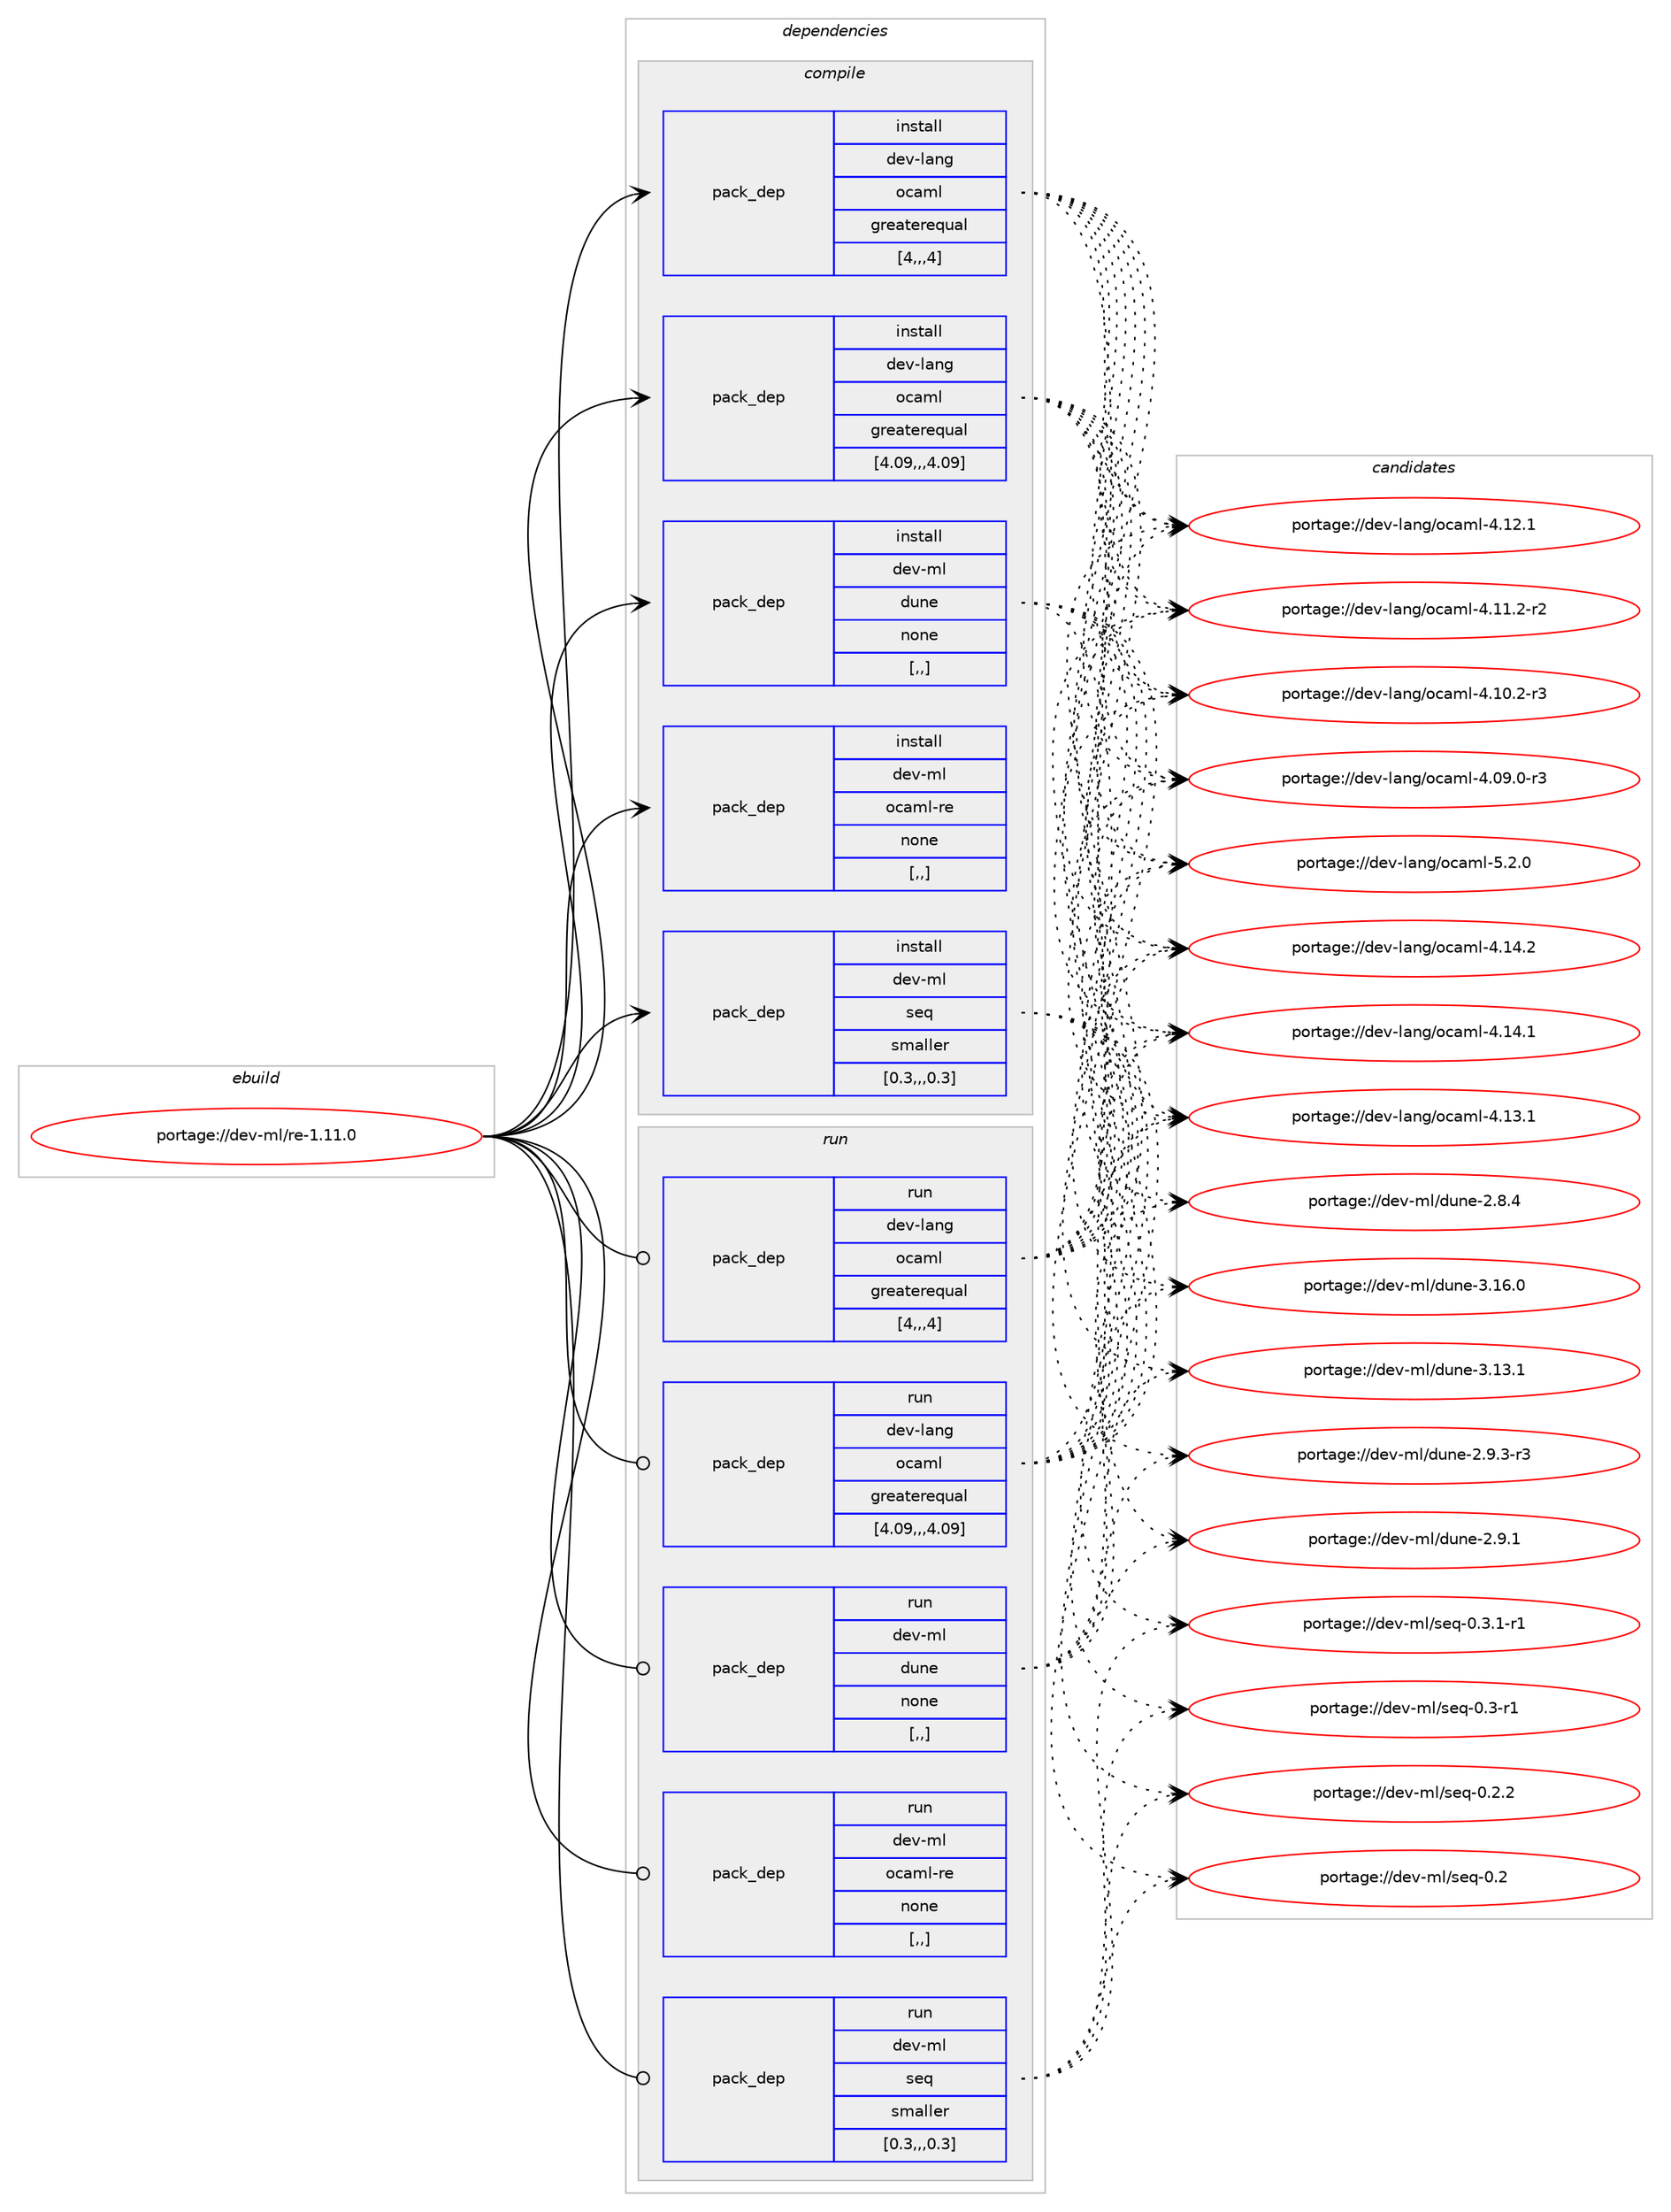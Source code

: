 digraph prolog {

# *************
# Graph options
# *************

newrank=true;
concentrate=true;
compound=true;
graph [rankdir=LR,fontname=Helvetica,fontsize=10,ranksep=1.5];#, ranksep=2.5, nodesep=0.2];
edge  [arrowhead=vee];
node  [fontname=Helvetica,fontsize=10];

# **********
# The ebuild
# **********

subgraph cluster_leftcol {
color=gray;
label=<<i>ebuild</i>>;
id [label="portage://dev-ml/re-1.11.0", color=red, width=4, href="../dev-ml/re-1.11.0.svg"];
}

# ****************
# The dependencies
# ****************

subgraph cluster_midcol {
color=gray;
label=<<i>dependencies</i>>;
subgraph cluster_compile {
fillcolor="#eeeeee";
style=filled;
label=<<i>compile</i>>;
subgraph pack454057 {
dependency618839 [label=<<TABLE BORDER="0" CELLBORDER="1" CELLSPACING="0" CELLPADDING="4" WIDTH="220"><TR><TD ROWSPAN="6" CELLPADDING="30">pack_dep</TD></TR><TR><TD WIDTH="110">install</TD></TR><TR><TD>dev-lang</TD></TR><TR><TD>ocaml</TD></TR><TR><TD>greaterequal</TD></TR><TR><TD>[4,,,4]</TD></TR></TABLE>>, shape=none, color=blue];
}
id:e -> dependency618839:w [weight=20,style="solid",arrowhead="vee"];
subgraph pack454058 {
dependency618840 [label=<<TABLE BORDER="0" CELLBORDER="1" CELLSPACING="0" CELLPADDING="4" WIDTH="220"><TR><TD ROWSPAN="6" CELLPADDING="30">pack_dep</TD></TR><TR><TD WIDTH="110">install</TD></TR><TR><TD>dev-lang</TD></TR><TR><TD>ocaml</TD></TR><TR><TD>greaterequal</TD></TR><TR><TD>[4.09,,,4.09]</TD></TR></TABLE>>, shape=none, color=blue];
}
id:e -> dependency618840:w [weight=20,style="solid",arrowhead="vee"];
subgraph pack454059 {
dependency618841 [label=<<TABLE BORDER="0" CELLBORDER="1" CELLSPACING="0" CELLPADDING="4" WIDTH="220"><TR><TD ROWSPAN="6" CELLPADDING="30">pack_dep</TD></TR><TR><TD WIDTH="110">install</TD></TR><TR><TD>dev-ml</TD></TR><TR><TD>dune</TD></TR><TR><TD>none</TD></TR><TR><TD>[,,]</TD></TR></TABLE>>, shape=none, color=blue];
}
id:e -> dependency618841:w [weight=20,style="solid",arrowhead="vee"];
subgraph pack454060 {
dependency618842 [label=<<TABLE BORDER="0" CELLBORDER="1" CELLSPACING="0" CELLPADDING="4" WIDTH="220"><TR><TD ROWSPAN="6" CELLPADDING="30">pack_dep</TD></TR><TR><TD WIDTH="110">install</TD></TR><TR><TD>dev-ml</TD></TR><TR><TD>ocaml-re</TD></TR><TR><TD>none</TD></TR><TR><TD>[,,]</TD></TR></TABLE>>, shape=none, color=blue];
}
id:e -> dependency618842:w [weight=20,style="solid",arrowhead="vee"];
subgraph pack454061 {
dependency618843 [label=<<TABLE BORDER="0" CELLBORDER="1" CELLSPACING="0" CELLPADDING="4" WIDTH="220"><TR><TD ROWSPAN="6" CELLPADDING="30">pack_dep</TD></TR><TR><TD WIDTH="110">install</TD></TR><TR><TD>dev-ml</TD></TR><TR><TD>seq</TD></TR><TR><TD>smaller</TD></TR><TR><TD>[0.3,,,0.3]</TD></TR></TABLE>>, shape=none, color=blue];
}
id:e -> dependency618843:w [weight=20,style="solid",arrowhead="vee"];
}
subgraph cluster_compileandrun {
fillcolor="#eeeeee";
style=filled;
label=<<i>compile and run</i>>;
}
subgraph cluster_run {
fillcolor="#eeeeee";
style=filled;
label=<<i>run</i>>;
subgraph pack454062 {
dependency618844 [label=<<TABLE BORDER="0" CELLBORDER="1" CELLSPACING="0" CELLPADDING="4" WIDTH="220"><TR><TD ROWSPAN="6" CELLPADDING="30">pack_dep</TD></TR><TR><TD WIDTH="110">run</TD></TR><TR><TD>dev-lang</TD></TR><TR><TD>ocaml</TD></TR><TR><TD>greaterequal</TD></TR><TR><TD>[4,,,4]</TD></TR></TABLE>>, shape=none, color=blue];
}
id:e -> dependency618844:w [weight=20,style="solid",arrowhead="odot"];
subgraph pack454063 {
dependency618845 [label=<<TABLE BORDER="0" CELLBORDER="1" CELLSPACING="0" CELLPADDING="4" WIDTH="220"><TR><TD ROWSPAN="6" CELLPADDING="30">pack_dep</TD></TR><TR><TD WIDTH="110">run</TD></TR><TR><TD>dev-lang</TD></TR><TR><TD>ocaml</TD></TR><TR><TD>greaterequal</TD></TR><TR><TD>[4.09,,,4.09]</TD></TR></TABLE>>, shape=none, color=blue];
}
id:e -> dependency618845:w [weight=20,style="solid",arrowhead="odot"];
subgraph pack454064 {
dependency618846 [label=<<TABLE BORDER="0" CELLBORDER="1" CELLSPACING="0" CELLPADDING="4" WIDTH="220"><TR><TD ROWSPAN="6" CELLPADDING="30">pack_dep</TD></TR><TR><TD WIDTH="110">run</TD></TR><TR><TD>dev-ml</TD></TR><TR><TD>dune</TD></TR><TR><TD>none</TD></TR><TR><TD>[,,]</TD></TR></TABLE>>, shape=none, color=blue];
}
id:e -> dependency618846:w [weight=20,style="solid",arrowhead="odot"];
subgraph pack454065 {
dependency618847 [label=<<TABLE BORDER="0" CELLBORDER="1" CELLSPACING="0" CELLPADDING="4" WIDTH="220"><TR><TD ROWSPAN="6" CELLPADDING="30">pack_dep</TD></TR><TR><TD WIDTH="110">run</TD></TR><TR><TD>dev-ml</TD></TR><TR><TD>ocaml-re</TD></TR><TR><TD>none</TD></TR><TR><TD>[,,]</TD></TR></TABLE>>, shape=none, color=blue];
}
id:e -> dependency618847:w [weight=20,style="solid",arrowhead="odot"];
subgraph pack454066 {
dependency618848 [label=<<TABLE BORDER="0" CELLBORDER="1" CELLSPACING="0" CELLPADDING="4" WIDTH="220"><TR><TD ROWSPAN="6" CELLPADDING="30">pack_dep</TD></TR><TR><TD WIDTH="110">run</TD></TR><TR><TD>dev-ml</TD></TR><TR><TD>seq</TD></TR><TR><TD>smaller</TD></TR><TR><TD>[0.3,,,0.3]</TD></TR></TABLE>>, shape=none, color=blue];
}
id:e -> dependency618848:w [weight=20,style="solid",arrowhead="odot"];
}
}

# **************
# The candidates
# **************

subgraph cluster_choices {
rank=same;
color=gray;
label=<<i>candidates</i>>;

subgraph choice454057 {
color=black;
nodesep=1;
choice1001011184510897110103471119997109108455346504648 [label="portage://dev-lang/ocaml-5.2.0", color=red, width=4,href="../dev-lang/ocaml-5.2.0.svg"];
choice100101118451089711010347111999710910845524649524650 [label="portage://dev-lang/ocaml-4.14.2", color=red, width=4,href="../dev-lang/ocaml-4.14.2.svg"];
choice100101118451089711010347111999710910845524649524649 [label="portage://dev-lang/ocaml-4.14.1", color=red, width=4,href="../dev-lang/ocaml-4.14.1.svg"];
choice100101118451089711010347111999710910845524649514649 [label="portage://dev-lang/ocaml-4.13.1", color=red, width=4,href="../dev-lang/ocaml-4.13.1.svg"];
choice100101118451089711010347111999710910845524649504649 [label="portage://dev-lang/ocaml-4.12.1", color=red, width=4,href="../dev-lang/ocaml-4.12.1.svg"];
choice1001011184510897110103471119997109108455246494946504511450 [label="portage://dev-lang/ocaml-4.11.2-r2", color=red, width=4,href="../dev-lang/ocaml-4.11.2-r2.svg"];
choice1001011184510897110103471119997109108455246494846504511451 [label="portage://dev-lang/ocaml-4.10.2-r3", color=red, width=4,href="../dev-lang/ocaml-4.10.2-r3.svg"];
choice1001011184510897110103471119997109108455246485746484511451 [label="portage://dev-lang/ocaml-4.09.0-r3", color=red, width=4,href="../dev-lang/ocaml-4.09.0-r3.svg"];
dependency618839:e -> choice1001011184510897110103471119997109108455346504648:w [style=dotted,weight="100"];
dependency618839:e -> choice100101118451089711010347111999710910845524649524650:w [style=dotted,weight="100"];
dependency618839:e -> choice100101118451089711010347111999710910845524649524649:w [style=dotted,weight="100"];
dependency618839:e -> choice100101118451089711010347111999710910845524649514649:w [style=dotted,weight="100"];
dependency618839:e -> choice100101118451089711010347111999710910845524649504649:w [style=dotted,weight="100"];
dependency618839:e -> choice1001011184510897110103471119997109108455246494946504511450:w [style=dotted,weight="100"];
dependency618839:e -> choice1001011184510897110103471119997109108455246494846504511451:w [style=dotted,weight="100"];
dependency618839:e -> choice1001011184510897110103471119997109108455246485746484511451:w [style=dotted,weight="100"];
}
subgraph choice454058 {
color=black;
nodesep=1;
choice1001011184510897110103471119997109108455346504648 [label="portage://dev-lang/ocaml-5.2.0", color=red, width=4,href="../dev-lang/ocaml-5.2.0.svg"];
choice100101118451089711010347111999710910845524649524650 [label="portage://dev-lang/ocaml-4.14.2", color=red, width=4,href="../dev-lang/ocaml-4.14.2.svg"];
choice100101118451089711010347111999710910845524649524649 [label="portage://dev-lang/ocaml-4.14.1", color=red, width=4,href="../dev-lang/ocaml-4.14.1.svg"];
choice100101118451089711010347111999710910845524649514649 [label="portage://dev-lang/ocaml-4.13.1", color=red, width=4,href="../dev-lang/ocaml-4.13.1.svg"];
choice100101118451089711010347111999710910845524649504649 [label="portage://dev-lang/ocaml-4.12.1", color=red, width=4,href="../dev-lang/ocaml-4.12.1.svg"];
choice1001011184510897110103471119997109108455246494946504511450 [label="portage://dev-lang/ocaml-4.11.2-r2", color=red, width=4,href="../dev-lang/ocaml-4.11.2-r2.svg"];
choice1001011184510897110103471119997109108455246494846504511451 [label="portage://dev-lang/ocaml-4.10.2-r3", color=red, width=4,href="../dev-lang/ocaml-4.10.2-r3.svg"];
choice1001011184510897110103471119997109108455246485746484511451 [label="portage://dev-lang/ocaml-4.09.0-r3", color=red, width=4,href="../dev-lang/ocaml-4.09.0-r3.svg"];
dependency618840:e -> choice1001011184510897110103471119997109108455346504648:w [style=dotted,weight="100"];
dependency618840:e -> choice100101118451089711010347111999710910845524649524650:w [style=dotted,weight="100"];
dependency618840:e -> choice100101118451089711010347111999710910845524649524649:w [style=dotted,weight="100"];
dependency618840:e -> choice100101118451089711010347111999710910845524649514649:w [style=dotted,weight="100"];
dependency618840:e -> choice100101118451089711010347111999710910845524649504649:w [style=dotted,weight="100"];
dependency618840:e -> choice1001011184510897110103471119997109108455246494946504511450:w [style=dotted,weight="100"];
dependency618840:e -> choice1001011184510897110103471119997109108455246494846504511451:w [style=dotted,weight="100"];
dependency618840:e -> choice1001011184510897110103471119997109108455246485746484511451:w [style=dotted,weight="100"];
}
subgraph choice454059 {
color=black;
nodesep=1;
choice100101118451091084710011711010145514649544648 [label="portage://dev-ml/dune-3.16.0", color=red, width=4,href="../dev-ml/dune-3.16.0.svg"];
choice100101118451091084710011711010145514649514649 [label="portage://dev-ml/dune-3.13.1", color=red, width=4,href="../dev-ml/dune-3.13.1.svg"];
choice10010111845109108471001171101014550465746514511451 [label="portage://dev-ml/dune-2.9.3-r3", color=red, width=4,href="../dev-ml/dune-2.9.3-r3.svg"];
choice1001011184510910847100117110101455046574649 [label="portage://dev-ml/dune-2.9.1", color=red, width=4,href="../dev-ml/dune-2.9.1.svg"];
choice1001011184510910847100117110101455046564652 [label="portage://dev-ml/dune-2.8.4", color=red, width=4,href="../dev-ml/dune-2.8.4.svg"];
dependency618841:e -> choice100101118451091084710011711010145514649544648:w [style=dotted,weight="100"];
dependency618841:e -> choice100101118451091084710011711010145514649514649:w [style=dotted,weight="100"];
dependency618841:e -> choice10010111845109108471001171101014550465746514511451:w [style=dotted,weight="100"];
dependency618841:e -> choice1001011184510910847100117110101455046574649:w [style=dotted,weight="100"];
dependency618841:e -> choice1001011184510910847100117110101455046564652:w [style=dotted,weight="100"];
}
subgraph choice454060 {
color=black;
nodesep=1;
}
subgraph choice454061 {
color=black;
nodesep=1;
choice10010111845109108471151011134548465146494511449 [label="portage://dev-ml/seq-0.3.1-r1", color=red, width=4,href="../dev-ml/seq-0.3.1-r1.svg"];
choice1001011184510910847115101113454846514511449 [label="portage://dev-ml/seq-0.3-r1", color=red, width=4,href="../dev-ml/seq-0.3-r1.svg"];
choice1001011184510910847115101113454846504650 [label="portage://dev-ml/seq-0.2.2", color=red, width=4,href="../dev-ml/seq-0.2.2.svg"];
choice100101118451091084711510111345484650 [label="portage://dev-ml/seq-0.2", color=red, width=4,href="../dev-ml/seq-0.2.svg"];
dependency618843:e -> choice10010111845109108471151011134548465146494511449:w [style=dotted,weight="100"];
dependency618843:e -> choice1001011184510910847115101113454846514511449:w [style=dotted,weight="100"];
dependency618843:e -> choice1001011184510910847115101113454846504650:w [style=dotted,weight="100"];
dependency618843:e -> choice100101118451091084711510111345484650:w [style=dotted,weight="100"];
}
subgraph choice454062 {
color=black;
nodesep=1;
choice1001011184510897110103471119997109108455346504648 [label="portage://dev-lang/ocaml-5.2.0", color=red, width=4,href="../dev-lang/ocaml-5.2.0.svg"];
choice100101118451089711010347111999710910845524649524650 [label="portage://dev-lang/ocaml-4.14.2", color=red, width=4,href="../dev-lang/ocaml-4.14.2.svg"];
choice100101118451089711010347111999710910845524649524649 [label="portage://dev-lang/ocaml-4.14.1", color=red, width=4,href="../dev-lang/ocaml-4.14.1.svg"];
choice100101118451089711010347111999710910845524649514649 [label="portage://dev-lang/ocaml-4.13.1", color=red, width=4,href="../dev-lang/ocaml-4.13.1.svg"];
choice100101118451089711010347111999710910845524649504649 [label="portage://dev-lang/ocaml-4.12.1", color=red, width=4,href="../dev-lang/ocaml-4.12.1.svg"];
choice1001011184510897110103471119997109108455246494946504511450 [label="portage://dev-lang/ocaml-4.11.2-r2", color=red, width=4,href="../dev-lang/ocaml-4.11.2-r2.svg"];
choice1001011184510897110103471119997109108455246494846504511451 [label="portage://dev-lang/ocaml-4.10.2-r3", color=red, width=4,href="../dev-lang/ocaml-4.10.2-r3.svg"];
choice1001011184510897110103471119997109108455246485746484511451 [label="portage://dev-lang/ocaml-4.09.0-r3", color=red, width=4,href="../dev-lang/ocaml-4.09.0-r3.svg"];
dependency618844:e -> choice1001011184510897110103471119997109108455346504648:w [style=dotted,weight="100"];
dependency618844:e -> choice100101118451089711010347111999710910845524649524650:w [style=dotted,weight="100"];
dependency618844:e -> choice100101118451089711010347111999710910845524649524649:w [style=dotted,weight="100"];
dependency618844:e -> choice100101118451089711010347111999710910845524649514649:w [style=dotted,weight="100"];
dependency618844:e -> choice100101118451089711010347111999710910845524649504649:w [style=dotted,weight="100"];
dependency618844:e -> choice1001011184510897110103471119997109108455246494946504511450:w [style=dotted,weight="100"];
dependency618844:e -> choice1001011184510897110103471119997109108455246494846504511451:w [style=dotted,weight="100"];
dependency618844:e -> choice1001011184510897110103471119997109108455246485746484511451:w [style=dotted,weight="100"];
}
subgraph choice454063 {
color=black;
nodesep=1;
choice1001011184510897110103471119997109108455346504648 [label="portage://dev-lang/ocaml-5.2.0", color=red, width=4,href="../dev-lang/ocaml-5.2.0.svg"];
choice100101118451089711010347111999710910845524649524650 [label="portage://dev-lang/ocaml-4.14.2", color=red, width=4,href="../dev-lang/ocaml-4.14.2.svg"];
choice100101118451089711010347111999710910845524649524649 [label="portage://dev-lang/ocaml-4.14.1", color=red, width=4,href="../dev-lang/ocaml-4.14.1.svg"];
choice100101118451089711010347111999710910845524649514649 [label="portage://dev-lang/ocaml-4.13.1", color=red, width=4,href="../dev-lang/ocaml-4.13.1.svg"];
choice100101118451089711010347111999710910845524649504649 [label="portage://dev-lang/ocaml-4.12.1", color=red, width=4,href="../dev-lang/ocaml-4.12.1.svg"];
choice1001011184510897110103471119997109108455246494946504511450 [label="portage://dev-lang/ocaml-4.11.2-r2", color=red, width=4,href="../dev-lang/ocaml-4.11.2-r2.svg"];
choice1001011184510897110103471119997109108455246494846504511451 [label="portage://dev-lang/ocaml-4.10.2-r3", color=red, width=4,href="../dev-lang/ocaml-4.10.2-r3.svg"];
choice1001011184510897110103471119997109108455246485746484511451 [label="portage://dev-lang/ocaml-4.09.0-r3", color=red, width=4,href="../dev-lang/ocaml-4.09.0-r3.svg"];
dependency618845:e -> choice1001011184510897110103471119997109108455346504648:w [style=dotted,weight="100"];
dependency618845:e -> choice100101118451089711010347111999710910845524649524650:w [style=dotted,weight="100"];
dependency618845:e -> choice100101118451089711010347111999710910845524649524649:w [style=dotted,weight="100"];
dependency618845:e -> choice100101118451089711010347111999710910845524649514649:w [style=dotted,weight="100"];
dependency618845:e -> choice100101118451089711010347111999710910845524649504649:w [style=dotted,weight="100"];
dependency618845:e -> choice1001011184510897110103471119997109108455246494946504511450:w [style=dotted,weight="100"];
dependency618845:e -> choice1001011184510897110103471119997109108455246494846504511451:w [style=dotted,weight="100"];
dependency618845:e -> choice1001011184510897110103471119997109108455246485746484511451:w [style=dotted,weight="100"];
}
subgraph choice454064 {
color=black;
nodesep=1;
choice100101118451091084710011711010145514649544648 [label="portage://dev-ml/dune-3.16.0", color=red, width=4,href="../dev-ml/dune-3.16.0.svg"];
choice100101118451091084710011711010145514649514649 [label="portage://dev-ml/dune-3.13.1", color=red, width=4,href="../dev-ml/dune-3.13.1.svg"];
choice10010111845109108471001171101014550465746514511451 [label="portage://dev-ml/dune-2.9.3-r3", color=red, width=4,href="../dev-ml/dune-2.9.3-r3.svg"];
choice1001011184510910847100117110101455046574649 [label="portage://dev-ml/dune-2.9.1", color=red, width=4,href="../dev-ml/dune-2.9.1.svg"];
choice1001011184510910847100117110101455046564652 [label="portage://dev-ml/dune-2.8.4", color=red, width=4,href="../dev-ml/dune-2.8.4.svg"];
dependency618846:e -> choice100101118451091084710011711010145514649544648:w [style=dotted,weight="100"];
dependency618846:e -> choice100101118451091084710011711010145514649514649:w [style=dotted,weight="100"];
dependency618846:e -> choice10010111845109108471001171101014550465746514511451:w [style=dotted,weight="100"];
dependency618846:e -> choice1001011184510910847100117110101455046574649:w [style=dotted,weight="100"];
dependency618846:e -> choice1001011184510910847100117110101455046564652:w [style=dotted,weight="100"];
}
subgraph choice454065 {
color=black;
nodesep=1;
}
subgraph choice454066 {
color=black;
nodesep=1;
choice10010111845109108471151011134548465146494511449 [label="portage://dev-ml/seq-0.3.1-r1", color=red, width=4,href="../dev-ml/seq-0.3.1-r1.svg"];
choice1001011184510910847115101113454846514511449 [label="portage://dev-ml/seq-0.3-r1", color=red, width=4,href="../dev-ml/seq-0.3-r1.svg"];
choice1001011184510910847115101113454846504650 [label="portage://dev-ml/seq-0.2.2", color=red, width=4,href="../dev-ml/seq-0.2.2.svg"];
choice100101118451091084711510111345484650 [label="portage://dev-ml/seq-0.2", color=red, width=4,href="../dev-ml/seq-0.2.svg"];
dependency618848:e -> choice10010111845109108471151011134548465146494511449:w [style=dotted,weight="100"];
dependency618848:e -> choice1001011184510910847115101113454846514511449:w [style=dotted,weight="100"];
dependency618848:e -> choice1001011184510910847115101113454846504650:w [style=dotted,weight="100"];
dependency618848:e -> choice100101118451091084711510111345484650:w [style=dotted,weight="100"];
}
}

}
